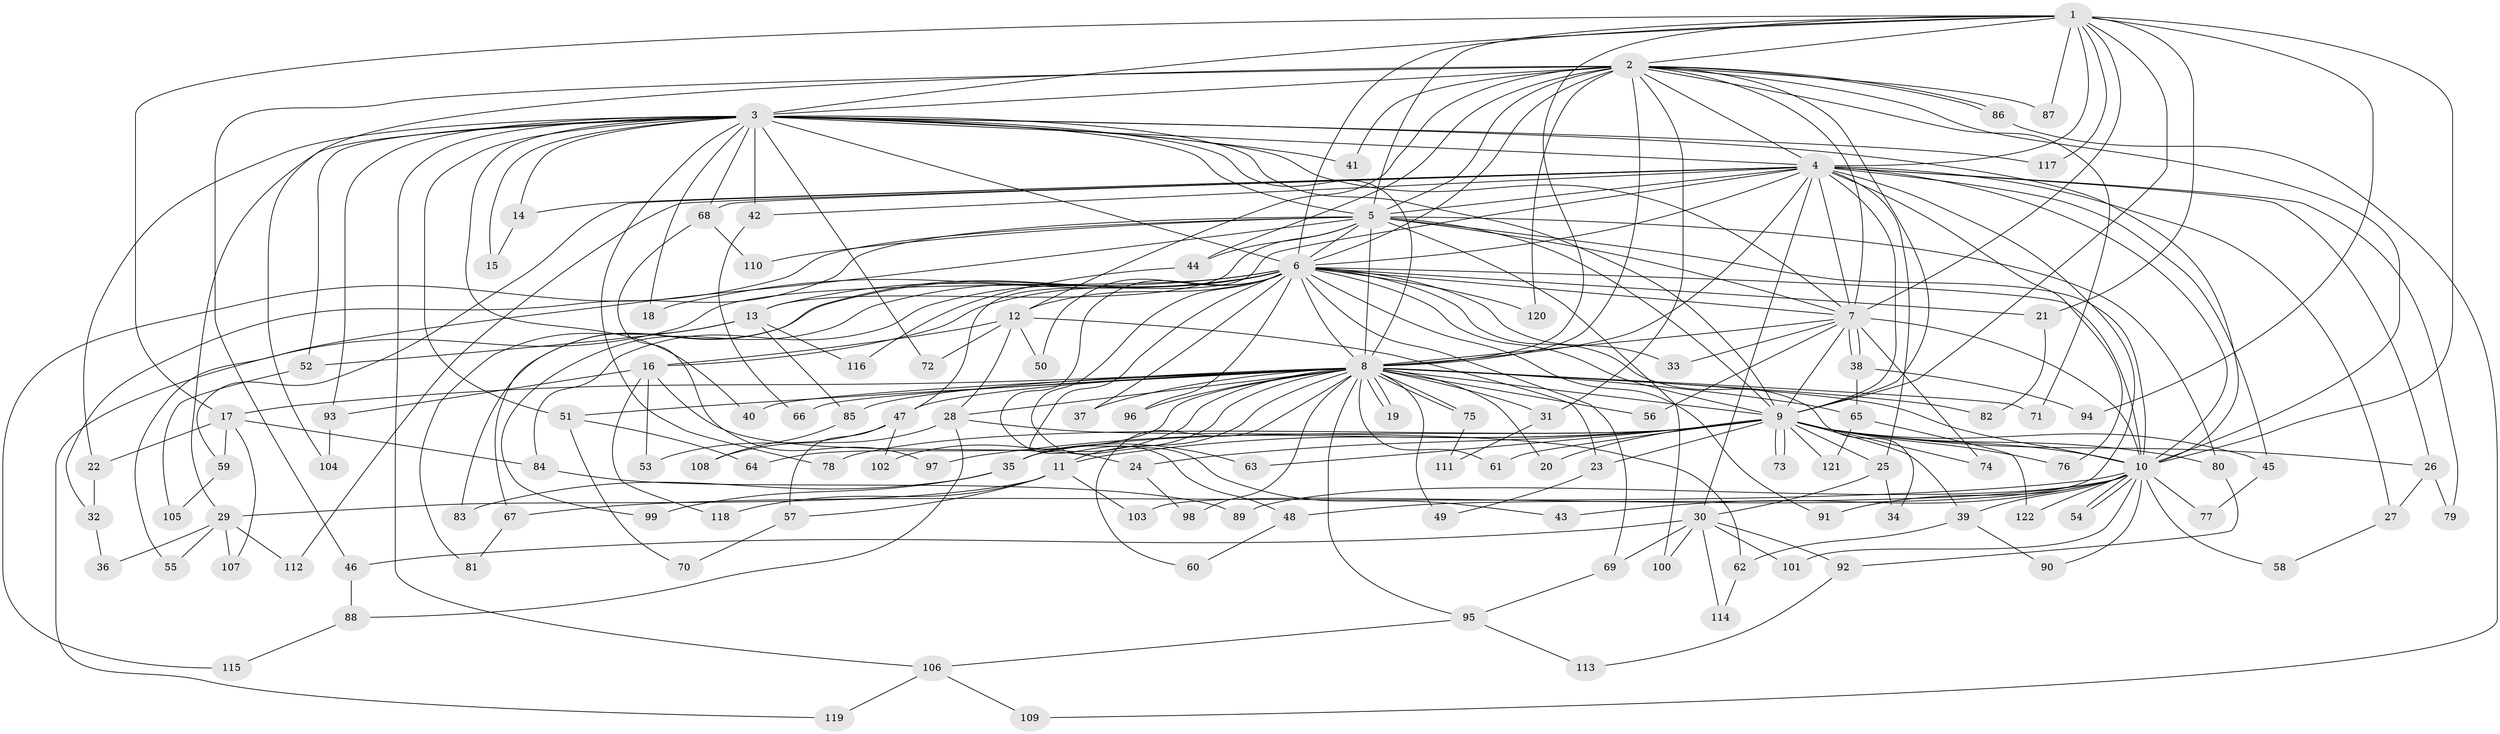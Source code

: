 // Generated by graph-tools (version 1.1) at 2025/01/03/09/25 03:01:26]
// undirected, 122 vertices, 269 edges
graph export_dot {
graph [start="1"]
  node [color=gray90,style=filled];
  1;
  2;
  3;
  4;
  5;
  6;
  7;
  8;
  9;
  10;
  11;
  12;
  13;
  14;
  15;
  16;
  17;
  18;
  19;
  20;
  21;
  22;
  23;
  24;
  25;
  26;
  27;
  28;
  29;
  30;
  31;
  32;
  33;
  34;
  35;
  36;
  37;
  38;
  39;
  40;
  41;
  42;
  43;
  44;
  45;
  46;
  47;
  48;
  49;
  50;
  51;
  52;
  53;
  54;
  55;
  56;
  57;
  58;
  59;
  60;
  61;
  62;
  63;
  64;
  65;
  66;
  67;
  68;
  69;
  70;
  71;
  72;
  73;
  74;
  75;
  76;
  77;
  78;
  79;
  80;
  81;
  82;
  83;
  84;
  85;
  86;
  87;
  88;
  89;
  90;
  91;
  92;
  93;
  94;
  95;
  96;
  97;
  98;
  99;
  100;
  101;
  102;
  103;
  104;
  105;
  106;
  107;
  108;
  109;
  110;
  111;
  112;
  113;
  114;
  115;
  116;
  117;
  118;
  119;
  120;
  121;
  122;
  1 -- 2;
  1 -- 3;
  1 -- 4;
  1 -- 5;
  1 -- 6;
  1 -- 7;
  1 -- 8;
  1 -- 9;
  1 -- 10;
  1 -- 17;
  1 -- 21;
  1 -- 87;
  1 -- 94;
  1 -- 117;
  2 -- 3;
  2 -- 4;
  2 -- 5;
  2 -- 6;
  2 -- 7;
  2 -- 8;
  2 -- 9;
  2 -- 10;
  2 -- 12;
  2 -- 31;
  2 -- 41;
  2 -- 44;
  2 -- 46;
  2 -- 71;
  2 -- 86;
  2 -- 86;
  2 -- 87;
  2 -- 104;
  2 -- 120;
  3 -- 4;
  3 -- 5;
  3 -- 6;
  3 -- 7;
  3 -- 8;
  3 -- 9;
  3 -- 10;
  3 -- 14;
  3 -- 15;
  3 -- 18;
  3 -- 22;
  3 -- 29;
  3 -- 40;
  3 -- 41;
  3 -- 42;
  3 -- 51;
  3 -- 52;
  3 -- 68;
  3 -- 72;
  3 -- 78;
  3 -- 93;
  3 -- 106;
  3 -- 117;
  4 -- 5;
  4 -- 6;
  4 -- 7;
  4 -- 8;
  4 -- 9;
  4 -- 10;
  4 -- 14;
  4 -- 25;
  4 -- 26;
  4 -- 27;
  4 -- 30;
  4 -- 42;
  4 -- 45;
  4 -- 47;
  4 -- 59;
  4 -- 68;
  4 -- 76;
  4 -- 79;
  4 -- 103;
  4 -- 112;
  5 -- 6;
  5 -- 7;
  5 -- 8;
  5 -- 9;
  5 -- 10;
  5 -- 13;
  5 -- 32;
  5 -- 44;
  5 -- 55;
  5 -- 80;
  5 -- 100;
  5 -- 110;
  5 -- 115;
  6 -- 7;
  6 -- 8;
  6 -- 9;
  6 -- 10;
  6 -- 12;
  6 -- 13;
  6 -- 16;
  6 -- 18;
  6 -- 21;
  6 -- 33;
  6 -- 34;
  6 -- 37;
  6 -- 43;
  6 -- 48;
  6 -- 50;
  6 -- 63;
  6 -- 67;
  6 -- 69;
  6 -- 83;
  6 -- 84;
  6 -- 91;
  6 -- 96;
  6 -- 99;
  6 -- 119;
  6 -- 120;
  7 -- 8;
  7 -- 9;
  7 -- 10;
  7 -- 33;
  7 -- 38;
  7 -- 38;
  7 -- 56;
  7 -- 74;
  8 -- 9;
  8 -- 10;
  8 -- 11;
  8 -- 17;
  8 -- 19;
  8 -- 19;
  8 -- 20;
  8 -- 28;
  8 -- 31;
  8 -- 35;
  8 -- 37;
  8 -- 40;
  8 -- 47;
  8 -- 49;
  8 -- 51;
  8 -- 56;
  8 -- 60;
  8 -- 61;
  8 -- 64;
  8 -- 65;
  8 -- 66;
  8 -- 71;
  8 -- 75;
  8 -- 75;
  8 -- 82;
  8 -- 85;
  8 -- 95;
  8 -- 96;
  8 -- 98;
  8 -- 102;
  9 -- 10;
  9 -- 11;
  9 -- 20;
  9 -- 23;
  9 -- 24;
  9 -- 25;
  9 -- 26;
  9 -- 35;
  9 -- 39;
  9 -- 45;
  9 -- 61;
  9 -- 63;
  9 -- 73;
  9 -- 73;
  9 -- 74;
  9 -- 76;
  9 -- 78;
  9 -- 80;
  9 -- 97;
  9 -- 121;
  10 -- 39;
  10 -- 43;
  10 -- 48;
  10 -- 54;
  10 -- 54;
  10 -- 58;
  10 -- 67;
  10 -- 77;
  10 -- 89;
  10 -- 90;
  10 -- 91;
  10 -- 101;
  10 -- 122;
  11 -- 29;
  11 -- 57;
  11 -- 103;
  11 -- 118;
  12 -- 16;
  12 -- 23;
  12 -- 28;
  12 -- 50;
  12 -- 72;
  13 -- 52;
  13 -- 81;
  13 -- 85;
  13 -- 116;
  14 -- 15;
  16 -- 24;
  16 -- 53;
  16 -- 93;
  16 -- 118;
  17 -- 22;
  17 -- 59;
  17 -- 84;
  17 -- 107;
  21 -- 82;
  22 -- 32;
  23 -- 49;
  24 -- 98;
  25 -- 30;
  25 -- 34;
  26 -- 27;
  26 -- 79;
  27 -- 58;
  28 -- 62;
  28 -- 88;
  28 -- 108;
  29 -- 36;
  29 -- 55;
  29 -- 107;
  29 -- 112;
  30 -- 46;
  30 -- 69;
  30 -- 92;
  30 -- 100;
  30 -- 101;
  30 -- 114;
  31 -- 111;
  32 -- 36;
  35 -- 83;
  35 -- 99;
  38 -- 65;
  38 -- 94;
  39 -- 62;
  39 -- 90;
  42 -- 66;
  44 -- 116;
  45 -- 77;
  46 -- 88;
  47 -- 53;
  47 -- 57;
  47 -- 102;
  48 -- 60;
  51 -- 64;
  51 -- 70;
  52 -- 105;
  57 -- 70;
  59 -- 105;
  62 -- 114;
  65 -- 121;
  65 -- 122;
  67 -- 81;
  68 -- 97;
  68 -- 110;
  69 -- 95;
  75 -- 111;
  80 -- 92;
  84 -- 89;
  85 -- 108;
  86 -- 109;
  88 -- 115;
  92 -- 113;
  93 -- 104;
  95 -- 106;
  95 -- 113;
  106 -- 109;
  106 -- 119;
}
